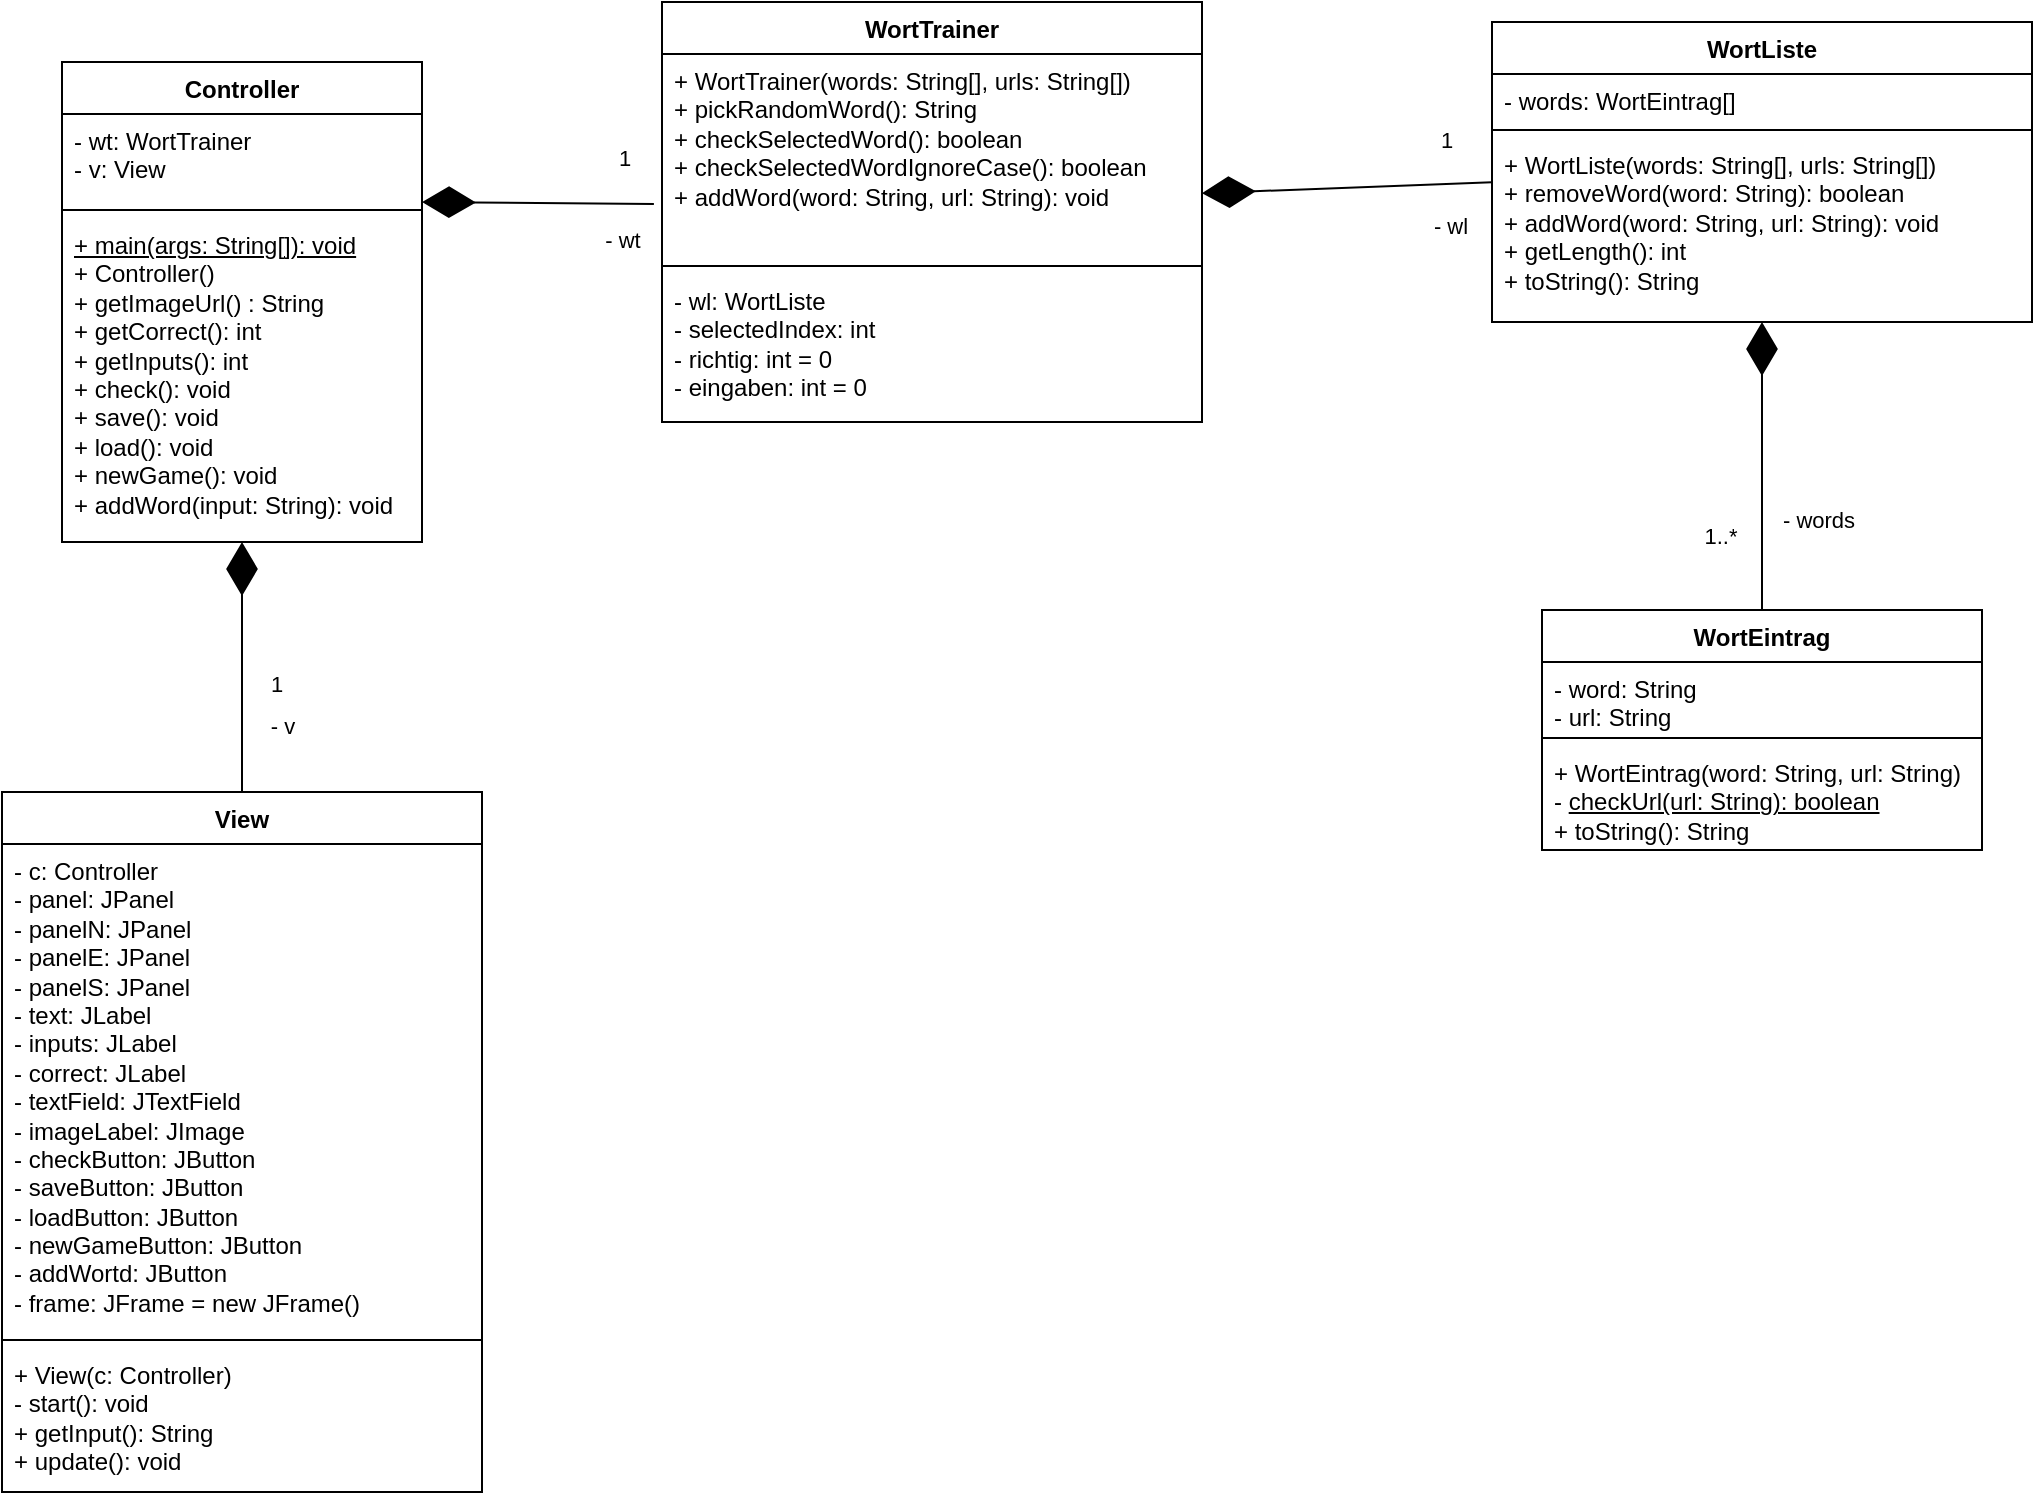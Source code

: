 <mxfile version="24.7.17">
  <diagram name="Page-1" id="6_xeMmDJv4vmlusiRsLN">
    <mxGraphModel dx="1422" dy="728" grid="1" gridSize="10" guides="1" tooltips="1" connect="1" arrows="1" fold="1" page="1" pageScale="1" pageWidth="1100" pageHeight="850" math="0" shadow="0">
      <root>
        <mxCell id="0" />
        <mxCell id="1" parent="0" />
        <mxCell id="EpsXgyq4a-fUSZzQIUw1-37" value="&lt;div&gt;WortTrainer&lt;/div&gt;" style="swimlane;fontStyle=1;align=center;verticalAlign=top;childLayout=stackLayout;horizontal=1;startSize=26;horizontalStack=0;resizeParent=1;resizeParentMax=0;resizeLast=0;collapsible=1;marginBottom=0;whiteSpace=wrap;html=1;" parent="1" vertex="1">
          <mxGeometry x="670" y="190" width="270" height="210" as="geometry" />
        </mxCell>
        <mxCell id="EpsXgyq4a-fUSZzQIUw1-38" value="&lt;div&gt;+ WortTrainer(words: String[], urls: String[])&lt;/div&gt;&lt;div&gt;+ pickRandomWord(): String&lt;/div&gt;&lt;div&gt;+ checkSelectedWord(): boolean&lt;/div&gt;&lt;div&gt;+ checkSelectedWordIgnoreCase(): boolean&lt;/div&gt;&lt;div&gt;+ addWord(word: String, url: String): void&lt;/div&gt;" style="text;strokeColor=none;fillColor=none;align=left;verticalAlign=top;spacingLeft=4;spacingRight=4;overflow=hidden;rotatable=0;points=[[0,0.5],[1,0.5]];portConstraint=eastwest;whiteSpace=wrap;html=1;" parent="EpsXgyq4a-fUSZzQIUw1-37" vertex="1">
          <mxGeometry y="26" width="270" height="102" as="geometry" />
        </mxCell>
        <mxCell id="EpsXgyq4a-fUSZzQIUw1-39" value="" style="line;strokeWidth=1;fillColor=none;align=left;verticalAlign=middle;spacingTop=-1;spacingLeft=3;spacingRight=3;rotatable=0;labelPosition=right;points=[];portConstraint=eastwest;strokeColor=inherit;" parent="EpsXgyq4a-fUSZzQIUw1-37" vertex="1">
          <mxGeometry y="128" width="270" height="8" as="geometry" />
        </mxCell>
        <mxCell id="EpsXgyq4a-fUSZzQIUw1-40" value="&lt;div&gt;- wl: WortListe&lt;/div&gt;&lt;div&gt;- selectedIndex: int&lt;/div&gt;&lt;div&gt;- richtig: int = 0&lt;/div&gt;&lt;div&gt;- eingaben: int = 0&lt;/div&gt;" style="text;strokeColor=none;fillColor=none;align=left;verticalAlign=top;spacingLeft=4;spacingRight=4;overflow=hidden;rotatable=0;points=[[0,0.5],[1,0.5]];portConstraint=eastwest;whiteSpace=wrap;html=1;" parent="EpsXgyq4a-fUSZzQIUw1-37" vertex="1">
          <mxGeometry y="136" width="270" height="74" as="geometry" />
        </mxCell>
        <mxCell id="EpsXgyq4a-fUSZzQIUw1-41" value="&lt;div&gt;WortListe&lt;/div&gt;&lt;div&gt;&lt;br&gt;&lt;/div&gt;" style="swimlane;fontStyle=1;align=center;verticalAlign=top;childLayout=stackLayout;horizontal=1;startSize=26;horizontalStack=0;resizeParent=1;resizeParentMax=0;resizeLast=0;collapsible=1;marginBottom=0;whiteSpace=wrap;html=1;" parent="1" vertex="1">
          <mxGeometry x="1085" y="200" width="270" height="150" as="geometry" />
        </mxCell>
        <mxCell id="EpsXgyq4a-fUSZzQIUw1-42" value="- words: WortEintrag[]" style="text;strokeColor=none;fillColor=none;align=left;verticalAlign=top;spacingLeft=4;spacingRight=4;overflow=hidden;rotatable=0;points=[[0,0.5],[1,0.5]];portConstraint=eastwest;whiteSpace=wrap;html=1;" parent="EpsXgyq4a-fUSZzQIUw1-41" vertex="1">
          <mxGeometry y="26" width="270" height="24" as="geometry" />
        </mxCell>
        <mxCell id="EpsXgyq4a-fUSZzQIUw1-43" value="" style="line;strokeWidth=1;fillColor=none;align=left;verticalAlign=middle;spacingTop=-1;spacingLeft=3;spacingRight=3;rotatable=0;labelPosition=right;points=[];portConstraint=eastwest;strokeColor=inherit;" parent="EpsXgyq4a-fUSZzQIUw1-41" vertex="1">
          <mxGeometry y="50" width="270" height="8" as="geometry" />
        </mxCell>
        <mxCell id="EpsXgyq4a-fUSZzQIUw1-44" value="&lt;div&gt;+ WortListe(words: String[], urls: String[])&lt;/div&gt;&lt;div&gt;+ removeWord(word: String): boolean&lt;/div&gt;&lt;div&gt;+ addWord(word: String, url: String): void&lt;/div&gt;&lt;div&gt;+ getLength(): int&lt;/div&gt;&lt;div&gt;+ toString(): String&lt;/div&gt;" style="text;strokeColor=none;fillColor=none;align=left;verticalAlign=top;spacingLeft=4;spacingRight=4;overflow=hidden;rotatable=0;points=[[0,0.5],[1,0.5]];portConstraint=eastwest;whiteSpace=wrap;html=1;" parent="EpsXgyq4a-fUSZzQIUw1-41" vertex="1">
          <mxGeometry y="58" width="270" height="92" as="geometry" />
        </mxCell>
        <mxCell id="EpsXgyq4a-fUSZzQIUw1-45" value="WortEintrag" style="swimlane;fontStyle=1;align=center;verticalAlign=top;childLayout=stackLayout;horizontal=1;startSize=26;horizontalStack=0;resizeParent=1;resizeParentMax=0;resizeLast=0;collapsible=1;marginBottom=0;whiteSpace=wrap;html=1;" parent="1" vertex="1">
          <mxGeometry x="1110" y="494" width="220" height="120" as="geometry">
            <mxRectangle x="810" y="334" width="100" height="30" as="alternateBounds" />
          </mxGeometry>
        </mxCell>
        <mxCell id="EpsXgyq4a-fUSZzQIUw1-46" value="&lt;div&gt;- word: String&lt;/div&gt;&lt;div&gt;- url: String&lt;/div&gt;" style="text;strokeColor=none;fillColor=none;align=left;verticalAlign=top;spacingLeft=4;spacingRight=4;overflow=hidden;rotatable=0;points=[[0,0.5],[1,0.5]];portConstraint=eastwest;whiteSpace=wrap;html=1;" parent="EpsXgyq4a-fUSZzQIUw1-45" vertex="1">
          <mxGeometry y="26" width="220" height="34" as="geometry" />
        </mxCell>
        <mxCell id="EpsXgyq4a-fUSZzQIUw1-47" value="" style="line;strokeWidth=1;fillColor=none;align=left;verticalAlign=middle;spacingTop=-1;spacingLeft=3;spacingRight=3;rotatable=0;labelPosition=right;points=[];portConstraint=eastwest;strokeColor=inherit;" parent="EpsXgyq4a-fUSZzQIUw1-45" vertex="1">
          <mxGeometry y="60" width="220" height="8" as="geometry" />
        </mxCell>
        <mxCell id="EpsXgyq4a-fUSZzQIUw1-48" value="&lt;div&gt;+ WortEintrag(word: String, url: String)&lt;/div&gt;&lt;div&gt;- &lt;u&gt;checkUrl(url: String): boolean&lt;/u&gt;&lt;/div&gt;&lt;div&gt;+ toString(): String&lt;br&gt;&lt;/div&gt;&lt;div&gt;&lt;br&gt;&lt;/div&gt;" style="text;strokeColor=none;fillColor=none;align=left;verticalAlign=top;spacingLeft=4;spacingRight=4;overflow=hidden;rotatable=0;points=[[0,0.5],[1,0.5]];portConstraint=eastwest;whiteSpace=wrap;html=1;" parent="EpsXgyq4a-fUSZzQIUw1-45" vertex="1">
          <mxGeometry y="68" width="220" height="52" as="geometry" />
        </mxCell>
        <mxCell id="EpsXgyq4a-fUSZzQIUw1-49" value="" style="endArrow=diamondThin;endFill=1;endSize=24;html=1;rounded=0;exitX=0.5;exitY=0;exitDx=0;exitDy=0;" parent="1" source="EpsXgyq4a-fUSZzQIUw1-45" target="EpsXgyq4a-fUSZzQIUw1-44" edge="1">
          <mxGeometry width="160" relative="1" as="geometry">
            <mxPoint x="910" y="514" as="sourcePoint" />
            <mxPoint x="1210" y="434" as="targetPoint" />
          </mxGeometry>
        </mxCell>
        <mxCell id="EpsXgyq4a-fUSZzQIUw1-50" value="- words" style="edgeLabel;html=1;align=center;verticalAlign=middle;resizable=0;points=[];" parent="EpsXgyq4a-fUSZzQIUw1-49" vertex="1" connectable="0">
          <mxGeometry x="0.267" y="-1" relative="1" as="geometry">
            <mxPoint x="27" y="46" as="offset" />
          </mxGeometry>
        </mxCell>
        <mxCell id="EpsXgyq4a-fUSZzQIUw1-51" value="&lt;div&gt;1..*&lt;/div&gt;" style="edgeLabel;html=1;align=center;verticalAlign=middle;resizable=0;points=[];" parent="EpsXgyq4a-fUSZzQIUw1-49" vertex="1" connectable="0">
          <mxGeometry x="-0.4" relative="1" as="geometry">
            <mxPoint x="-21" y="6" as="offset" />
          </mxGeometry>
        </mxCell>
        <mxCell id="EpsXgyq4a-fUSZzQIUw1-52" value="" style="endArrow=diamondThin;endFill=1;endSize=24;html=1;rounded=0;" parent="1" source="EpsXgyq4a-fUSZzQIUw1-41" edge="1">
          <mxGeometry width="160" relative="1" as="geometry">
            <mxPoint x="910" y="514" as="sourcePoint" />
            <mxPoint x="940" y="285.607" as="targetPoint" />
          </mxGeometry>
        </mxCell>
        <mxCell id="EpsXgyq4a-fUSZzQIUw1-53" value="&lt;div&gt;- wl&lt;/div&gt;" style="edgeLabel;html=1;align=center;verticalAlign=middle;resizable=0;points=[];" parent="EpsXgyq4a-fUSZzQIUw1-52" vertex="1" connectable="0">
          <mxGeometry x="0.483" y="-2" relative="1" as="geometry">
            <mxPoint x="86" y="20" as="offset" />
          </mxGeometry>
        </mxCell>
        <mxCell id="EpsXgyq4a-fUSZzQIUw1-54" value="1" style="edgeLabel;html=1;align=center;verticalAlign=middle;resizable=0;points=[];" parent="EpsXgyq4a-fUSZzQIUw1-52" vertex="1" connectable="0">
          <mxGeometry x="-0.47" y="-2" relative="1" as="geometry">
            <mxPoint x="15" y="-21" as="offset" />
          </mxGeometry>
        </mxCell>
        <mxCell id="EpsXgyq4a-fUSZzQIUw1-55" value="&lt;div&gt;Controller&lt;/div&gt;" style="swimlane;fontStyle=1;align=center;verticalAlign=top;childLayout=stackLayout;horizontal=1;startSize=26;horizontalStack=0;resizeParent=1;resizeParentMax=0;resizeLast=0;collapsible=1;marginBottom=0;whiteSpace=wrap;html=1;" parent="1" vertex="1">
          <mxGeometry x="370" y="220" width="180" height="240" as="geometry" />
        </mxCell>
        <mxCell id="EpsXgyq4a-fUSZzQIUw1-56" value="&lt;div&gt;- wt: WortTrainer&lt;/div&gt;&lt;div&gt;- v: View&lt;br&gt;&lt;/div&gt;" style="text;strokeColor=none;fillColor=none;align=left;verticalAlign=top;spacingLeft=4;spacingRight=4;overflow=hidden;rotatable=0;points=[[0,0.5],[1,0.5]];portConstraint=eastwest;whiteSpace=wrap;html=1;" parent="EpsXgyq4a-fUSZzQIUw1-55" vertex="1">
          <mxGeometry y="26" width="180" height="44" as="geometry" />
        </mxCell>
        <mxCell id="EpsXgyq4a-fUSZzQIUw1-57" value="" style="line;strokeWidth=1;fillColor=none;align=left;verticalAlign=middle;spacingTop=-1;spacingLeft=3;spacingRight=3;rotatable=0;labelPosition=right;points=[];portConstraint=eastwest;strokeColor=inherit;" parent="EpsXgyq4a-fUSZzQIUw1-55" vertex="1">
          <mxGeometry y="70" width="180" height="8" as="geometry" />
        </mxCell>
        <mxCell id="EpsXgyq4a-fUSZzQIUw1-58" value="&lt;div&gt;&lt;u&gt;+ main(args: String[]): void&lt;/u&gt;&lt;/div&gt;+ Controller()&lt;div&gt;+ getImageUrl() : String&lt;/div&gt;&lt;div&gt;+ getCorrect(): int&lt;/div&gt;&lt;div&gt;+ getInputs(): int&lt;/div&gt;&lt;div&gt;+ check(): void&lt;/div&gt;&lt;div&gt;+ save(): void&lt;/div&gt;&lt;div&gt;+ load(): void&lt;/div&gt;&lt;div&gt;+ newGame(): void&lt;/div&gt;&lt;div&gt;+ addWord(input: String): void&lt;/div&gt;" style="text;strokeColor=none;fillColor=none;align=left;verticalAlign=top;spacingLeft=4;spacingRight=4;overflow=hidden;rotatable=0;points=[[0,0.5],[1,0.5]];portConstraint=eastwest;whiteSpace=wrap;html=1;" parent="EpsXgyq4a-fUSZzQIUw1-55" vertex="1">
          <mxGeometry y="78" width="180" height="162" as="geometry" />
        </mxCell>
        <mxCell id="EpsXgyq4a-fUSZzQIUw1-59" value="" style="endArrow=diamondThin;endFill=1;endSize=24;html=1;rounded=0;exitX=-0.015;exitY=0.735;exitDx=0;exitDy=0;exitPerimeter=0;" parent="1" source="EpsXgyq4a-fUSZzQIUw1-38" edge="1">
          <mxGeometry width="160" relative="1" as="geometry">
            <mxPoint x="630" y="280" as="sourcePoint" />
            <mxPoint x="550" y="290" as="targetPoint" />
          </mxGeometry>
        </mxCell>
        <mxCell id="EpsXgyq4a-fUSZzQIUw1-60" value="&lt;div&gt;- wt&lt;/div&gt;" style="edgeLabel;html=1;align=center;verticalAlign=middle;resizable=0;points=[];" parent="EpsXgyq4a-fUSZzQIUw1-59" vertex="1" connectable="0">
          <mxGeometry x="0.483" y="-2" relative="1" as="geometry">
            <mxPoint x="70" y="20" as="offset" />
          </mxGeometry>
        </mxCell>
        <mxCell id="EpsXgyq4a-fUSZzQIUw1-61" value="1" style="edgeLabel;html=1;align=center;verticalAlign=middle;resizable=0;points=[];" parent="EpsXgyq4a-fUSZzQIUw1-59" vertex="1" connectable="0">
          <mxGeometry x="-0.47" y="-2" relative="1" as="geometry">
            <mxPoint x="15" y="-21" as="offset" />
          </mxGeometry>
        </mxCell>
        <mxCell id="EpsXgyq4a-fUSZzQIUw1-62" value="View" style="swimlane;fontStyle=1;align=center;verticalAlign=top;childLayout=stackLayout;horizontal=1;startSize=26;horizontalStack=0;resizeParent=1;resizeParentMax=0;resizeLast=0;collapsible=1;marginBottom=0;whiteSpace=wrap;html=1;" parent="1" vertex="1">
          <mxGeometry x="340" y="585" width="240" height="350" as="geometry" />
        </mxCell>
        <mxCell id="EpsXgyq4a-fUSZzQIUw1-63" value="&lt;div&gt;- c: Controller&lt;/div&gt;&lt;div&gt;- panel: JPanel&lt;/div&gt;&lt;div&gt;- panelN: JPanel&lt;/div&gt;&lt;div&gt;- panelE: JPanel&lt;/div&gt;&lt;div&gt;- panelS: JPanel&lt;/div&gt;&lt;div&gt;- text: JLabel&lt;/div&gt;&lt;div&gt;- inputs: JLabel&lt;/div&gt;&lt;div&gt;- correct: JLabel&lt;/div&gt;&lt;div&gt;- textField: JTextField&lt;/div&gt;&lt;div&gt;- imageLabel: JImage&lt;br&gt;&lt;/div&gt;&lt;div&gt;- checkButton: JButton&lt;/div&gt;&lt;div&gt;- saveButton: JButton&lt;/div&gt;&lt;div&gt;- loadButton: JButton&lt;/div&gt;&lt;div&gt;- newGameButton: JButton&lt;/div&gt;&lt;div&gt;- addWortd: JButton&lt;br&gt;&lt;/div&gt;&lt;div&gt;- frame: JFrame = new JFrame()&lt;/div&gt;" style="text;strokeColor=none;fillColor=none;align=left;verticalAlign=top;spacingLeft=4;spacingRight=4;overflow=hidden;rotatable=0;points=[[0,0.5],[1,0.5]];portConstraint=eastwest;whiteSpace=wrap;html=1;" parent="EpsXgyq4a-fUSZzQIUw1-62" vertex="1">
          <mxGeometry y="26" width="240" height="244" as="geometry" />
        </mxCell>
        <mxCell id="EpsXgyq4a-fUSZzQIUw1-64" value="" style="line;strokeWidth=1;fillColor=none;align=left;verticalAlign=middle;spacingTop=-1;spacingLeft=3;spacingRight=3;rotatable=0;labelPosition=right;points=[];portConstraint=eastwest;strokeColor=inherit;" parent="EpsXgyq4a-fUSZzQIUw1-62" vertex="1">
          <mxGeometry y="270" width="240" height="8" as="geometry" />
        </mxCell>
        <mxCell id="EpsXgyq4a-fUSZzQIUw1-65" value="&lt;div&gt;+ View(c: Controller)&lt;/div&gt;&lt;div&gt;- start(): void&lt;br&gt;&lt;/div&gt;&lt;div&gt;+ getInput(): String&lt;/div&gt;&lt;div&gt;+ update(): void&lt;br&gt;&lt;/div&gt;" style="text;strokeColor=none;fillColor=none;align=left;verticalAlign=top;spacingLeft=4;spacingRight=4;overflow=hidden;rotatable=0;points=[[0,0.5],[1,0.5]];portConstraint=eastwest;whiteSpace=wrap;html=1;" parent="EpsXgyq4a-fUSZzQIUw1-62" vertex="1">
          <mxGeometry y="278" width="240" height="72" as="geometry" />
        </mxCell>
        <mxCell id="EpsXgyq4a-fUSZzQIUw1-66" value="" style="endArrow=diamondThin;endFill=1;endSize=24;html=1;rounded=0;" parent="1" source="EpsXgyq4a-fUSZzQIUw1-62" target="EpsXgyq4a-fUSZzQIUw1-58" edge="1">
          <mxGeometry width="160" relative="1" as="geometry">
            <mxPoint x="676" y="301" as="sourcePoint" />
            <mxPoint x="540" y="299.997" as="targetPoint" />
            <Array as="points" />
          </mxGeometry>
        </mxCell>
        <mxCell id="EpsXgyq4a-fUSZzQIUw1-67" value="&lt;div&gt;- v&lt;br&gt;&lt;/div&gt;" style="edgeLabel;html=1;align=center;verticalAlign=middle;resizable=0;points=[];" parent="EpsXgyq4a-fUSZzQIUw1-66" vertex="1" connectable="0">
          <mxGeometry x="0.483" y="-2" relative="1" as="geometry">
            <mxPoint x="18" y="59" as="offset" />
          </mxGeometry>
        </mxCell>
        <mxCell id="EpsXgyq4a-fUSZzQIUw1-68" value="1" style="edgeLabel;html=1;align=center;verticalAlign=middle;resizable=0;points=[];" parent="EpsXgyq4a-fUSZzQIUw1-66" vertex="1" connectable="0">
          <mxGeometry x="-0.47" y="-2" relative="1" as="geometry">
            <mxPoint x="15" y="-21" as="offset" />
          </mxGeometry>
        </mxCell>
      </root>
    </mxGraphModel>
  </diagram>
</mxfile>

